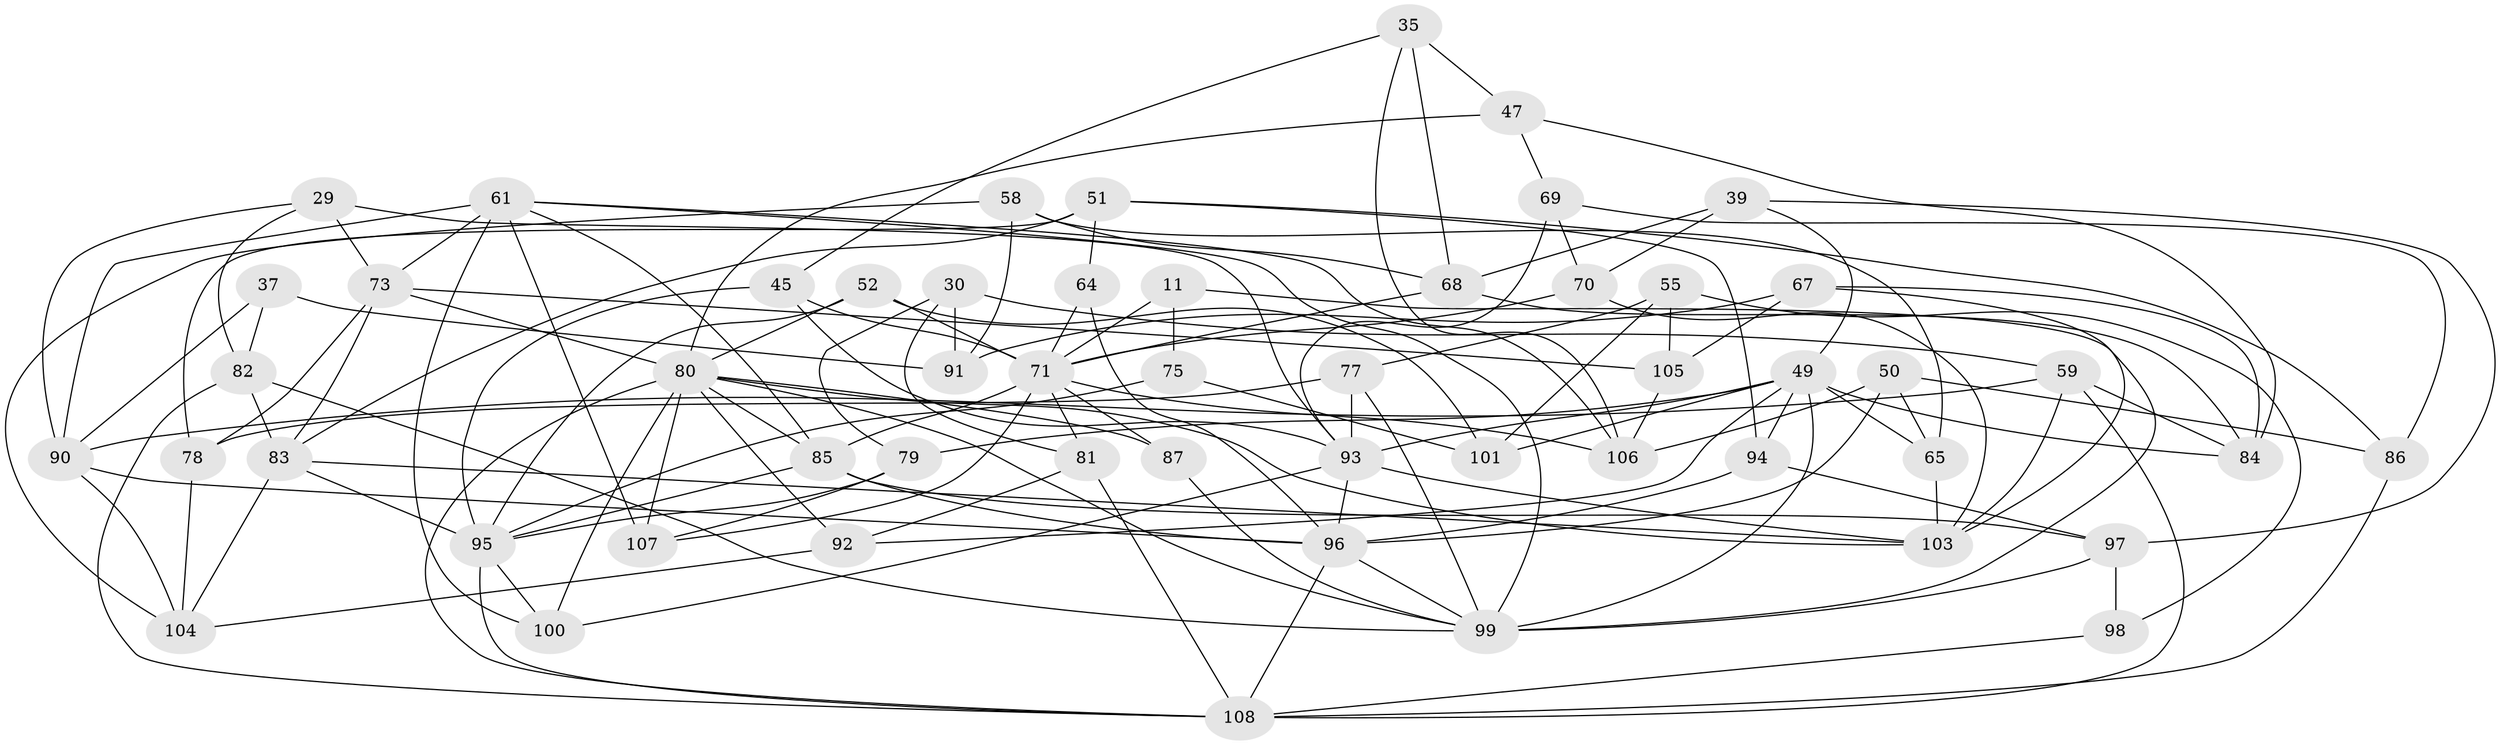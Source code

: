 // original degree distribution, {4: 1.0}
// Generated by graph-tools (version 1.1) at 2025/58/03/09/25 04:58:29]
// undirected, 54 vertices, 136 edges
graph export_dot {
graph [start="1"]
  node [color=gray90,style=filled];
  11 [super="+4"];
  29;
  30;
  35;
  37;
  39;
  45;
  47;
  49 [super="+1+13+46+36"];
  50;
  51 [super="+21"];
  52;
  55;
  58;
  59 [super="+31"];
  61 [super="+16+60"];
  64 [super="+8"];
  65;
  67;
  68 [super="+40"];
  69;
  70;
  71 [super="+48+56"];
  73 [super="+44+33"];
  75;
  77 [super="+57"];
  78;
  79;
  80 [super="+12+53+43"];
  81;
  82 [super="+10"];
  83 [super="+17"];
  84 [super="+41"];
  85 [super="+27"];
  86;
  87;
  90 [super="+89"];
  91;
  92;
  93 [super="+72"];
  94 [super="+42"];
  95 [super="+32"];
  96 [super="+54"];
  97 [super="+5+62"];
  98;
  99 [super="+14+28+88"];
  100;
  101;
  103 [super="+66"];
  104 [super="+2"];
  105;
  106 [super="+102"];
  107;
  108 [super="+26+76"];
  11 -- 75 [weight=2];
  11 -- 71 [weight=2];
  11 -- 99 [weight=2];
  29 -- 90;
  29 -- 82;
  29 -- 93;
  29 -- 73;
  30 -- 81;
  30 -- 79;
  30 -- 59;
  30 -- 91;
  35 -- 106;
  35 -- 47;
  35 -- 45;
  35 -- 68;
  37 -- 91;
  37 -- 82 [weight=2];
  37 -- 90;
  39 -- 97;
  39 -- 70;
  39 -- 49;
  39 -- 68;
  45 -- 93;
  45 -- 95;
  45 -- 71;
  47 -- 80;
  47 -- 69;
  47 -- 84;
  49 -- 65;
  49 -- 101;
  49 -- 79;
  49 -- 94;
  49 -- 93 [weight=2];
  49 -- 99 [weight=2];
  49 -- 92;
  49 -- 84 [weight=2];
  50 -- 86;
  50 -- 65;
  50 -- 96;
  50 -- 106;
  51 -- 64 [weight=2];
  51 -- 94;
  51 -- 78;
  51 -- 86;
  51 -- 83;
  52 -- 101;
  52 -- 80;
  52 -- 95;
  52 -- 71;
  55 -- 98;
  55 -- 105;
  55 -- 101;
  55 -- 77;
  58 -- 104;
  58 -- 91;
  58 -- 65;
  58 -- 68;
  59 -- 90;
  59 -- 84 [weight=2];
  59 -- 103;
  59 -- 108;
  61 -- 73 [weight=2];
  61 -- 106;
  61 -- 100;
  61 -- 107;
  61 -- 85;
  61 -- 99;
  61 -- 90;
  64 -- 71 [weight=3];
  64 -- 96;
  65 -- 103;
  67 -- 105;
  67 -- 84;
  67 -- 91;
  67 -- 103;
  68 -- 84 [weight=2];
  68 -- 71;
  69 -- 70;
  69 -- 86;
  69 -- 93;
  70 -- 103;
  70 -- 71;
  71 -- 107;
  71 -- 85;
  71 -- 106 [weight=2];
  71 -- 81;
  71 -- 87 [weight=2];
  73 -- 105;
  73 -- 80 [weight=2];
  73 -- 78;
  73 -- 83;
  75 -- 101;
  75 -- 95;
  77 -- 78;
  77 -- 93 [weight=2];
  77 -- 99 [weight=2];
  78 -- 104;
  79 -- 107;
  79 -- 95;
  80 -- 87;
  80 -- 99 [weight=2];
  80 -- 107;
  80 -- 100;
  80 -- 103 [weight=2];
  80 -- 92;
  80 -- 108;
  80 -- 85;
  81 -- 92;
  81 -- 108;
  82 -- 99;
  82 -- 83;
  82 -- 108;
  83 -- 95;
  83 -- 103;
  83 -- 104;
  85 -- 95;
  85 -- 97;
  85 -- 96;
  86 -- 108;
  87 -- 99;
  90 -- 96 [weight=2];
  90 -- 104 [weight=2];
  92 -- 104;
  93 -- 96;
  93 -- 100;
  93 -- 103;
  94 -- 97 [weight=2];
  94 -- 96 [weight=2];
  95 -- 100;
  95 -- 108;
  96 -- 99;
  96 -- 108;
  97 -- 98 [weight=2];
  97 -- 99 [weight=2];
  98 -- 108;
  105 -- 106;
}
